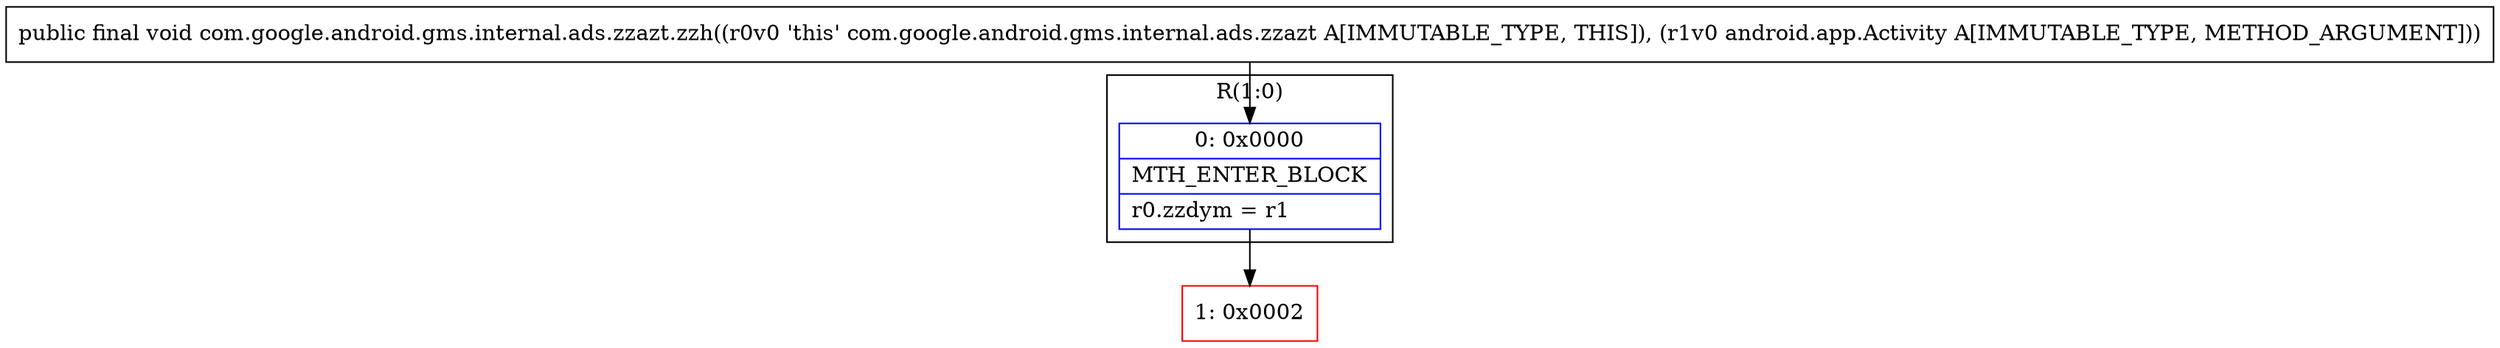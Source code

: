 digraph "CFG forcom.google.android.gms.internal.ads.zzazt.zzh(Landroid\/app\/Activity;)V" {
subgraph cluster_Region_1751351999 {
label = "R(1:0)";
node [shape=record,color=blue];
Node_0 [shape=record,label="{0\:\ 0x0000|MTH_ENTER_BLOCK\l|r0.zzdym = r1\l}"];
}
Node_1 [shape=record,color=red,label="{1\:\ 0x0002}"];
MethodNode[shape=record,label="{public final void com.google.android.gms.internal.ads.zzazt.zzh((r0v0 'this' com.google.android.gms.internal.ads.zzazt A[IMMUTABLE_TYPE, THIS]), (r1v0 android.app.Activity A[IMMUTABLE_TYPE, METHOD_ARGUMENT])) }"];
MethodNode -> Node_0;
Node_0 -> Node_1;
}

